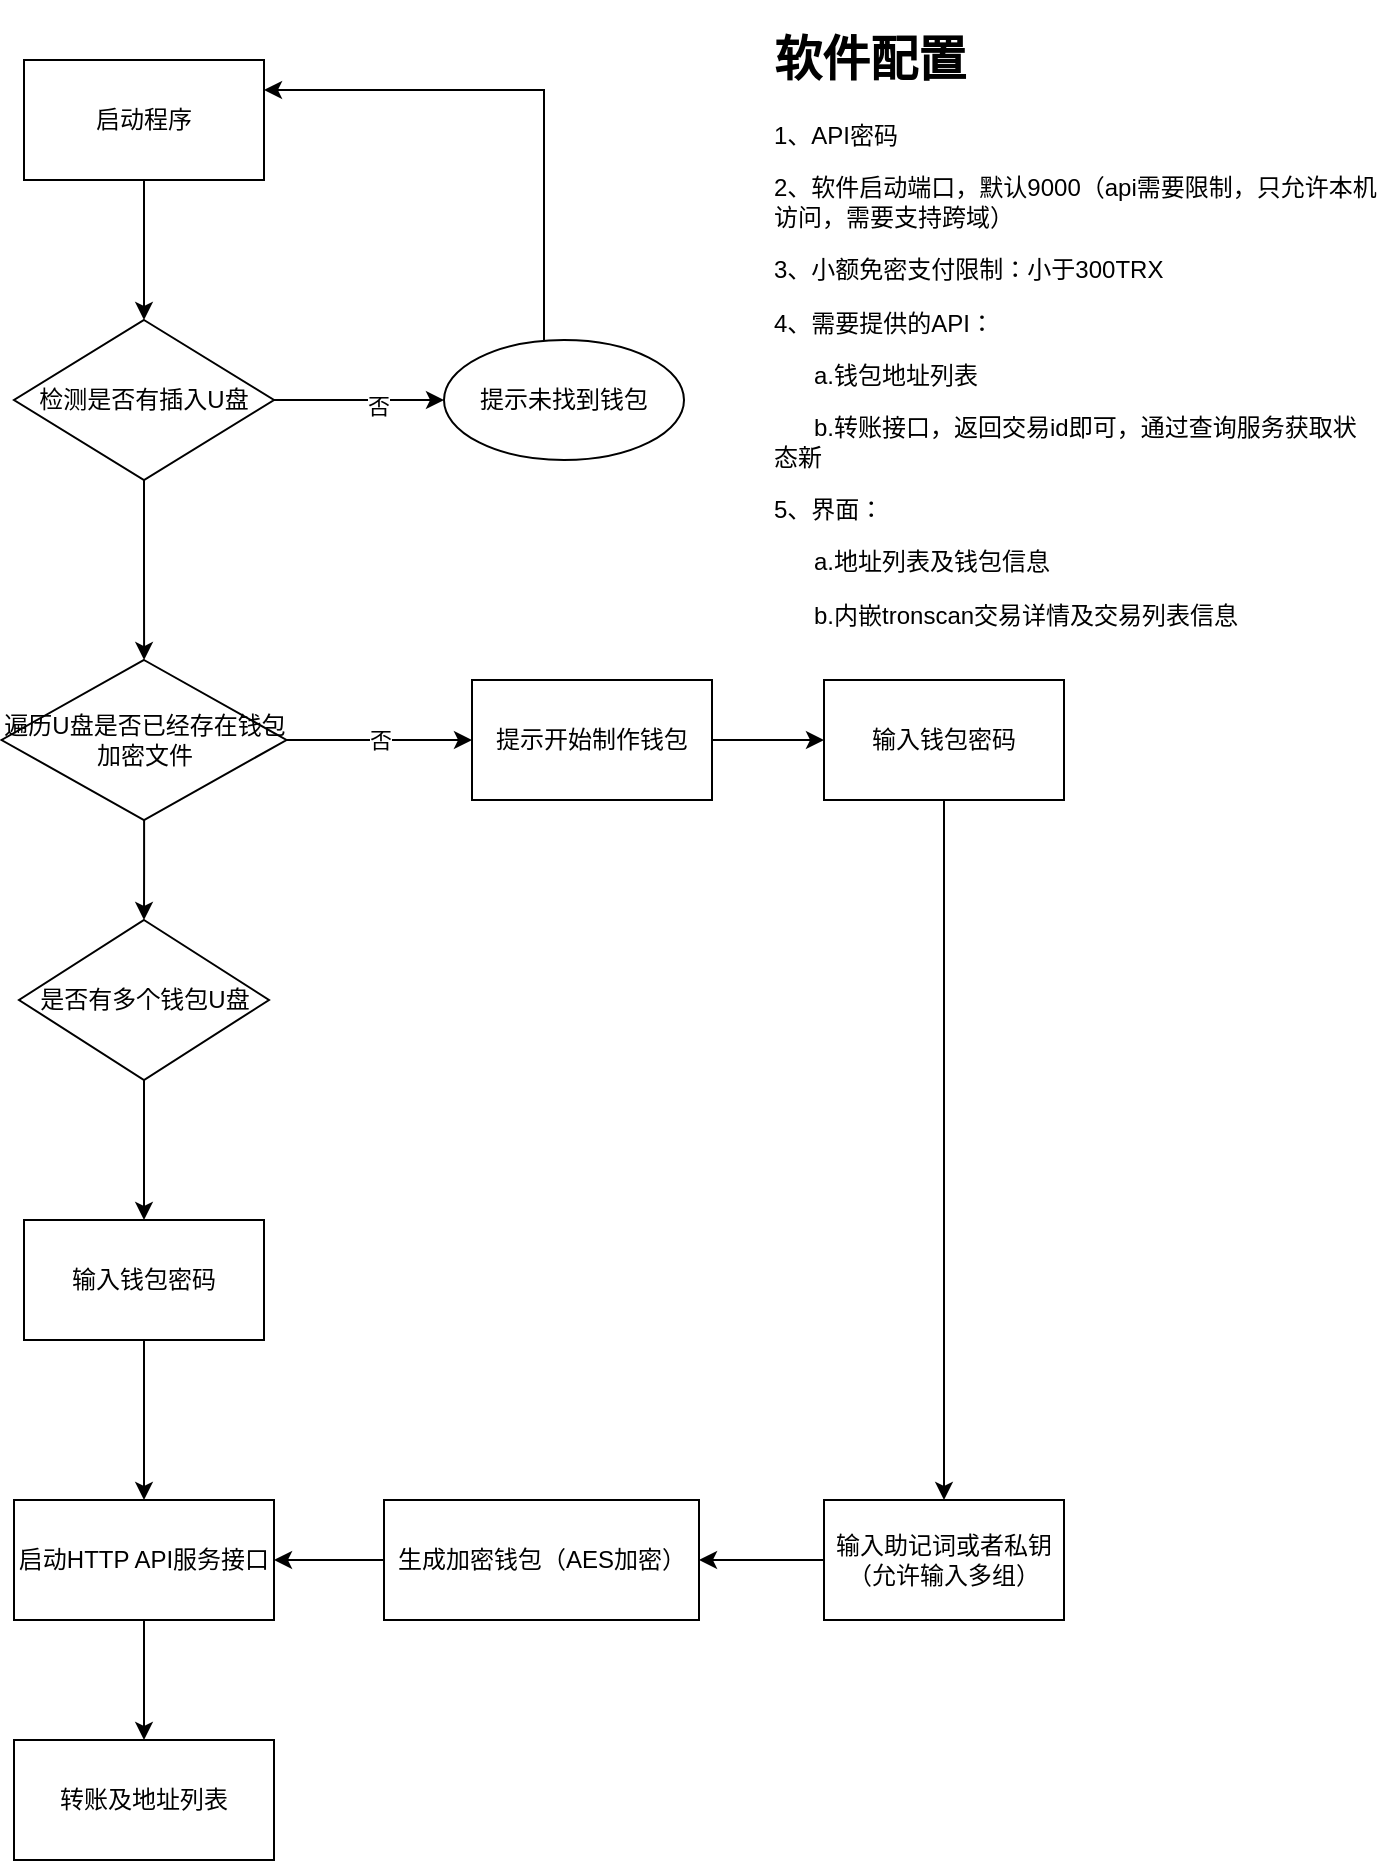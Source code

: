 <mxfile version="18.0.3" type="github">
  <diagram id="fPDhReRPAme99BJQwYK9" name="Page-1">
    <mxGraphModel dx="782" dy="436" grid="1" gridSize="10" guides="1" tooltips="1" connect="1" arrows="1" fold="1" page="1" pageScale="1" pageWidth="827" pageHeight="1169" math="0" shadow="0">
      <root>
        <mxCell id="0" />
        <mxCell id="1" parent="0" />
        <mxCell id="zaFiIXA9nG1pKAVqpKBD-5" value="" style="edgeStyle=orthogonalEdgeStyle;rounded=0;orthogonalLoop=1;jettySize=auto;html=1;" edge="1" parent="1" source="zaFiIXA9nG1pKAVqpKBD-1" target="zaFiIXA9nG1pKAVqpKBD-4">
          <mxGeometry relative="1" as="geometry" />
        </mxCell>
        <mxCell id="zaFiIXA9nG1pKAVqpKBD-1" value="启动程序" style="rounded=0;whiteSpace=wrap;html=1;" vertex="1" parent="1">
          <mxGeometry x="70" y="60" width="120" height="60" as="geometry" />
        </mxCell>
        <mxCell id="zaFiIXA9nG1pKAVqpKBD-7" value="" style="edgeStyle=orthogonalEdgeStyle;rounded=0;orthogonalLoop=1;jettySize=auto;html=1;" edge="1" parent="1" source="zaFiIXA9nG1pKAVqpKBD-4" target="zaFiIXA9nG1pKAVqpKBD-6">
          <mxGeometry relative="1" as="geometry" />
        </mxCell>
        <mxCell id="zaFiIXA9nG1pKAVqpKBD-9" value="否" style="edgeLabel;html=1;align=center;verticalAlign=middle;resizable=0;points=[];" vertex="1" connectable="0" parent="zaFiIXA9nG1pKAVqpKBD-7">
          <mxGeometry x="0.216" y="-3" relative="1" as="geometry">
            <mxPoint as="offset" />
          </mxGeometry>
        </mxCell>
        <mxCell id="zaFiIXA9nG1pKAVqpKBD-11" value="" style="edgeStyle=orthogonalEdgeStyle;rounded=0;orthogonalLoop=1;jettySize=auto;html=1;" edge="1" parent="1" source="zaFiIXA9nG1pKAVqpKBD-4" target="zaFiIXA9nG1pKAVqpKBD-10">
          <mxGeometry relative="1" as="geometry" />
        </mxCell>
        <mxCell id="zaFiIXA9nG1pKAVqpKBD-4" value="&lt;span style=&quot;&quot;&gt;检测是否有插入U盘&lt;/span&gt;" style="rhombus;whiteSpace=wrap;html=1;rounded=0;" vertex="1" parent="1">
          <mxGeometry x="65" y="190" width="130" height="80" as="geometry" />
        </mxCell>
        <mxCell id="zaFiIXA9nG1pKAVqpKBD-8" style="edgeStyle=orthogonalEdgeStyle;rounded=0;orthogonalLoop=1;jettySize=auto;html=1;entryX=1;entryY=0.25;entryDx=0;entryDy=0;" edge="1" parent="1" source="zaFiIXA9nG1pKAVqpKBD-6" target="zaFiIXA9nG1pKAVqpKBD-1">
          <mxGeometry relative="1" as="geometry">
            <Array as="points">
              <mxPoint x="330" y="75" />
            </Array>
          </mxGeometry>
        </mxCell>
        <mxCell id="zaFiIXA9nG1pKAVqpKBD-6" value="提示未找到钱包" style="ellipse;whiteSpace=wrap;html=1;rounded=0;" vertex="1" parent="1">
          <mxGeometry x="280" y="200" width="120" height="60" as="geometry" />
        </mxCell>
        <mxCell id="zaFiIXA9nG1pKAVqpKBD-13" value="否" style="edgeStyle=orthogonalEdgeStyle;rounded=0;orthogonalLoop=1;jettySize=auto;html=1;" edge="1" parent="1" source="zaFiIXA9nG1pKAVqpKBD-10" target="zaFiIXA9nG1pKAVqpKBD-12">
          <mxGeometry relative="1" as="geometry" />
        </mxCell>
        <mxCell id="zaFiIXA9nG1pKAVqpKBD-26" value="" style="edgeStyle=orthogonalEdgeStyle;rounded=0;orthogonalLoop=1;jettySize=auto;html=1;" edge="1" parent="1" source="zaFiIXA9nG1pKAVqpKBD-10" target="zaFiIXA9nG1pKAVqpKBD-25">
          <mxGeometry relative="1" as="geometry" />
        </mxCell>
        <mxCell id="zaFiIXA9nG1pKAVqpKBD-10" value="遍历U盘是否已经存在钱包加密文件" style="rhombus;whiteSpace=wrap;html=1;rounded=0;" vertex="1" parent="1">
          <mxGeometry x="58.75" y="360" width="142.5" height="80" as="geometry" />
        </mxCell>
        <mxCell id="zaFiIXA9nG1pKAVqpKBD-15" value="" style="edgeStyle=orthogonalEdgeStyle;rounded=0;orthogonalLoop=1;jettySize=auto;html=1;" edge="1" parent="1" source="zaFiIXA9nG1pKAVqpKBD-12" target="zaFiIXA9nG1pKAVqpKBD-14">
          <mxGeometry relative="1" as="geometry" />
        </mxCell>
        <mxCell id="zaFiIXA9nG1pKAVqpKBD-12" value="提示开始制作钱包" style="whiteSpace=wrap;html=1;rounded=0;" vertex="1" parent="1">
          <mxGeometry x="294" y="370" width="120" height="60" as="geometry" />
        </mxCell>
        <mxCell id="zaFiIXA9nG1pKAVqpKBD-18" value="" style="edgeStyle=orthogonalEdgeStyle;rounded=0;orthogonalLoop=1;jettySize=auto;html=1;" edge="1" parent="1" source="zaFiIXA9nG1pKAVqpKBD-14" target="zaFiIXA9nG1pKAVqpKBD-17">
          <mxGeometry relative="1" as="geometry" />
        </mxCell>
        <mxCell id="zaFiIXA9nG1pKAVqpKBD-14" value="输入钱包密码" style="whiteSpace=wrap;html=1;rounded=0;" vertex="1" parent="1">
          <mxGeometry x="470" y="370" width="120" height="60" as="geometry" />
        </mxCell>
        <mxCell id="zaFiIXA9nG1pKAVqpKBD-24" value="" style="edgeStyle=orthogonalEdgeStyle;rounded=0;orthogonalLoop=1;jettySize=auto;html=1;" edge="1" parent="1" source="zaFiIXA9nG1pKAVqpKBD-17" target="zaFiIXA9nG1pKAVqpKBD-23">
          <mxGeometry relative="1" as="geometry" />
        </mxCell>
        <mxCell id="zaFiIXA9nG1pKAVqpKBD-17" value="输入助记词或者私钥（允许输入多组）" style="whiteSpace=wrap;html=1;rounded=0;" vertex="1" parent="1">
          <mxGeometry x="470" y="780" width="120" height="60" as="geometry" />
        </mxCell>
        <mxCell id="zaFiIXA9nG1pKAVqpKBD-31" style="edgeStyle=orthogonalEdgeStyle;rounded=0;orthogonalLoop=1;jettySize=auto;html=1;entryX=1;entryY=0.5;entryDx=0;entryDy=0;" edge="1" parent="1" source="zaFiIXA9nG1pKAVqpKBD-23" target="zaFiIXA9nG1pKAVqpKBD-29">
          <mxGeometry relative="1" as="geometry" />
        </mxCell>
        <mxCell id="zaFiIXA9nG1pKAVqpKBD-23" value="生成加密钱包（AES加密）" style="whiteSpace=wrap;html=1;rounded=0;" vertex="1" parent="1">
          <mxGeometry x="250" y="780" width="157.5" height="60" as="geometry" />
        </mxCell>
        <mxCell id="zaFiIXA9nG1pKAVqpKBD-28" value="" style="edgeStyle=orthogonalEdgeStyle;rounded=0;orthogonalLoop=1;jettySize=auto;html=1;" edge="1" parent="1" source="zaFiIXA9nG1pKAVqpKBD-25" target="zaFiIXA9nG1pKAVqpKBD-27">
          <mxGeometry relative="1" as="geometry" />
        </mxCell>
        <mxCell id="zaFiIXA9nG1pKAVqpKBD-25" value="是否有多个钱包U盘" style="rhombus;whiteSpace=wrap;html=1;rounded=0;" vertex="1" parent="1">
          <mxGeometry x="67.5" y="490" width="125" height="80" as="geometry" />
        </mxCell>
        <mxCell id="zaFiIXA9nG1pKAVqpKBD-30" value="" style="edgeStyle=orthogonalEdgeStyle;rounded=0;orthogonalLoop=1;jettySize=auto;html=1;" edge="1" parent="1" source="zaFiIXA9nG1pKAVqpKBD-27" target="zaFiIXA9nG1pKAVqpKBD-29">
          <mxGeometry relative="1" as="geometry" />
        </mxCell>
        <mxCell id="zaFiIXA9nG1pKAVqpKBD-27" value="输入钱包密码" style="whiteSpace=wrap;html=1;rounded=0;" vertex="1" parent="1">
          <mxGeometry x="70" y="640" width="120" height="60" as="geometry" />
        </mxCell>
        <mxCell id="zaFiIXA9nG1pKAVqpKBD-33" style="edgeStyle=orthogonalEdgeStyle;rounded=0;orthogonalLoop=1;jettySize=auto;html=1;entryX=0.5;entryY=0;entryDx=0;entryDy=0;" edge="1" parent="1" source="zaFiIXA9nG1pKAVqpKBD-29" target="zaFiIXA9nG1pKAVqpKBD-32">
          <mxGeometry relative="1" as="geometry" />
        </mxCell>
        <mxCell id="zaFiIXA9nG1pKAVqpKBD-29" value="启动HTTP API服务接口" style="whiteSpace=wrap;html=1;rounded=0;" vertex="1" parent="1">
          <mxGeometry x="65" y="780" width="130" height="60" as="geometry" />
        </mxCell>
        <mxCell id="zaFiIXA9nG1pKAVqpKBD-32" value="转账及地址列表" style="rounded=0;whiteSpace=wrap;html=1;" vertex="1" parent="1">
          <mxGeometry x="65" y="900" width="130" height="60" as="geometry" />
        </mxCell>
        <mxCell id="zaFiIXA9nG1pKAVqpKBD-34" value="&lt;h1&gt;软件配置&lt;/h1&gt;&lt;p&gt;1、API密码&lt;/p&gt;&lt;p&gt;2、软件启动端口，默认9000（api需要限制，只允许本机访问，需要支持跨域）&lt;/p&gt;&lt;p&gt;3、小额免密支付限制：小于300TRX&lt;/p&gt;&lt;p&gt;4、需要提供的API：&lt;/p&gt;&lt;p&gt;&amp;nbsp; &amp;nbsp; &amp;nbsp; a.钱包地址列表&lt;/p&gt;&lt;p&gt;&amp;nbsp; &amp;nbsp; &amp;nbsp; b.转账接口，返回交易id即可，通过查询服务获取状态新&lt;/p&gt;&lt;p&gt;5、界面：&lt;/p&gt;&lt;p&gt;&amp;nbsp; &amp;nbsp; &amp;nbsp; a.地址列表及钱包信息&lt;/p&gt;&lt;p&gt;&amp;nbsp; &amp;nbsp; &amp;nbsp; b.内嵌tronscan交易详情及交易列表信息&lt;/p&gt;" style="text;html=1;strokeColor=none;fillColor=none;spacing=5;spacingTop=-20;whiteSpace=wrap;overflow=hidden;rounded=0;" vertex="1" parent="1">
          <mxGeometry x="440" y="40" width="310" height="320" as="geometry" />
        </mxCell>
      </root>
    </mxGraphModel>
  </diagram>
</mxfile>
